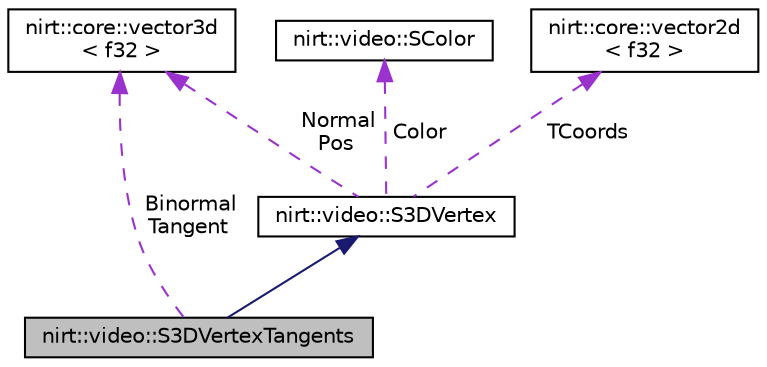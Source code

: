 digraph "nirt::video::S3DVertexTangents"
{
 // LATEX_PDF_SIZE
  edge [fontname="Helvetica",fontsize="10",labelfontname="Helvetica",labelfontsize="10"];
  node [fontname="Helvetica",fontsize="10",shape=record];
  Node1 [label="nirt::video::S3DVertexTangents",height=0.2,width=0.4,color="black", fillcolor="grey75", style="filled", fontcolor="black",tooltip="Vertex with a tangent and binormal vector."];
  Node2 -> Node1 [dir="back",color="midnightblue",fontsize="10",style="solid",fontname="Helvetica"];
  Node2 [label="nirt::video::S3DVertex",height=0.2,width=0.4,color="black", fillcolor="white", style="filled",URL="$structnirt_1_1video_1_1S3DVertex.html",tooltip="standard vertex used by the Nirtcpp engine."];
  Node3 -> Node2 [dir="back",color="darkorchid3",fontsize="10",style="dashed",label=" Normal\nPos" ,fontname="Helvetica"];
  Node3 [label="nirt::core::vector3d\l\< f32 \>",height=0.2,width=0.4,color="black", fillcolor="white", style="filled",URL="$classnirt_1_1core_1_1vector3d.html",tooltip=" "];
  Node4 -> Node2 [dir="back",color="darkorchid3",fontsize="10",style="dashed",label=" Color" ,fontname="Helvetica"];
  Node4 [label="nirt::video::SColor",height=0.2,width=0.4,color="black", fillcolor="white", style="filled",URL="$classnirt_1_1video_1_1SColor.html",tooltip="Class representing a 32 bit ARGB color."];
  Node5 -> Node2 [dir="back",color="darkorchid3",fontsize="10",style="dashed",label=" TCoords" ,fontname="Helvetica"];
  Node5 [label="nirt::core::vector2d\l\< f32 \>",height=0.2,width=0.4,color="black", fillcolor="white", style="filled",URL="$classnirt_1_1core_1_1vector2d.html",tooltip=" "];
  Node3 -> Node1 [dir="back",color="darkorchid3",fontsize="10",style="dashed",label=" Binormal\nTangent" ,fontname="Helvetica"];
}
